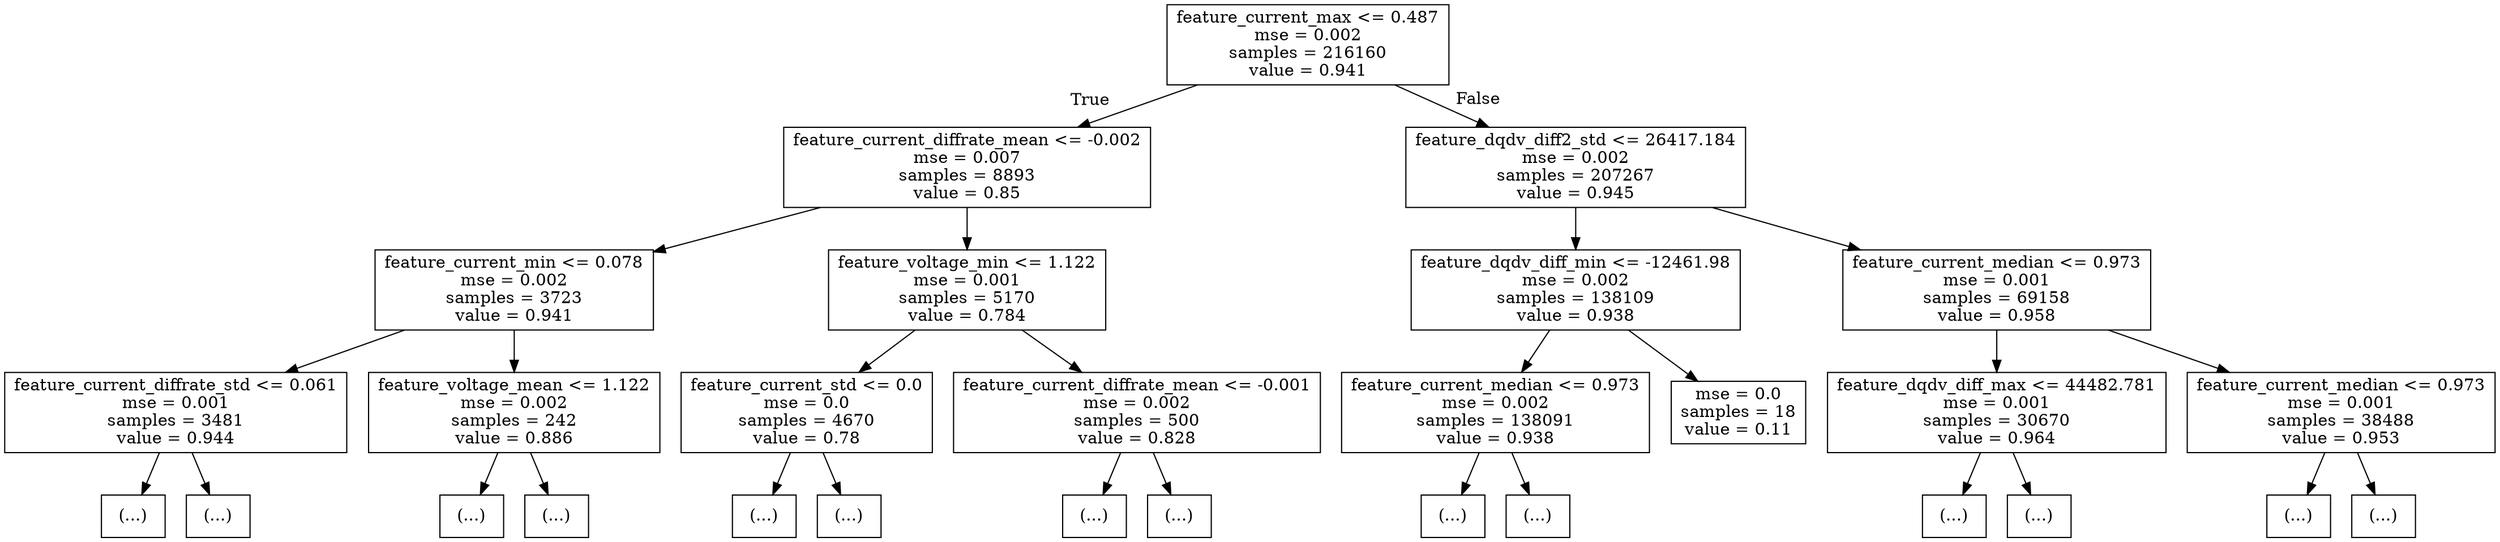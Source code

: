digraph Tree {
node [shape=box] ;
0 [label="feature_current_max <= 0.487\nmse = 0.002\nsamples = 216160\nvalue = 0.941"] ;
1 [label="feature_current_diffrate_mean <= -0.002\nmse = 0.007\nsamples = 8893\nvalue = 0.85"] ;
0 -> 1 [labeldistance=2.5, labelangle=45, headlabel="True"] ;
2 [label="feature_current_min <= 0.078\nmse = 0.002\nsamples = 3723\nvalue = 0.941"] ;
1 -> 2 ;
3 [label="feature_current_diffrate_std <= 0.061\nmse = 0.001\nsamples = 3481\nvalue = 0.944"] ;
2 -> 3 ;
4 [label="(...)"] ;
3 -> 4 ;
4109 [label="(...)"] ;
3 -> 4109 ;
4346 [label="feature_voltage_mean <= 1.122\nmse = 0.002\nsamples = 242\nvalue = 0.886"] ;
2 -> 4346 ;
4347 [label="(...)"] ;
4346 -> 4347 ;
4360 [label="(...)"] ;
4346 -> 4360 ;
4701 [label="feature_voltage_min <= 1.122\nmse = 0.001\nsamples = 5170\nvalue = 0.784"] ;
1 -> 4701 ;
4702 [label="feature_current_std <= 0.0\nmse = 0.0\nsamples = 4670\nvalue = 0.78"] ;
4701 -> 4702 ;
4703 [label="(...)"] ;
4702 -> 4703 ;
5244 [label="(...)"] ;
4702 -> 5244 ;
7037 [label="feature_current_diffrate_mean <= -0.001\nmse = 0.002\nsamples = 500\nvalue = 0.828"] ;
4701 -> 7037 ;
7038 [label="(...)"] ;
7037 -> 7038 ;
7559 [label="(...)"] ;
7037 -> 7559 ;
7698 [label="feature_dqdv_diff2_std <= 26417.184\nmse = 0.002\nsamples = 207267\nvalue = 0.945"] ;
0 -> 7698 [labeldistance=2.5, labelangle=-45, headlabel="False"] ;
7699 [label="feature_dqdv_diff_min <= -12461.98\nmse = 0.002\nsamples = 138109\nvalue = 0.938"] ;
7698 -> 7699 ;
7700 [label="feature_current_median <= 0.973\nmse = 0.002\nsamples = 138091\nvalue = 0.938"] ;
7699 -> 7700 ;
7701 [label="(...)"] ;
7700 -> 7701 ;
108674 [label="(...)"] ;
7700 -> 108674 ;
111671 [label="mse = 0.0\nsamples = 18\nvalue = 0.11"] ;
7699 -> 111671 ;
111672 [label="feature_current_median <= 0.973\nmse = 0.001\nsamples = 69158\nvalue = 0.958"] ;
7698 -> 111672 ;
111673 [label="feature_dqdv_diff_max <= 44482.781\nmse = 0.001\nsamples = 30670\nvalue = 0.964"] ;
111672 -> 111673 ;
111674 [label="(...)"] ;
111673 -> 111674 ;
126181 [label="(...)"] ;
111673 -> 126181 ;
140070 [label="feature_current_median <= 0.973\nmse = 0.001\nsamples = 38488\nvalue = 0.953"] ;
111672 -> 140070 ;
140071 [label="(...)"] ;
140070 -> 140071 ;
154962 [label="(...)"] ;
140070 -> 154962 ;
}